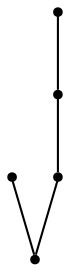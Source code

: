 graph {
  node [shape=point,comment="{\"directed\":false,\"doi\":\"10.4230/LIPIcs.GD.2024.12\",\"figure\":\"7 (1)\"}"]

  v0 [pos="1221.7615918539748,1076.3551683594173"]
  v1 [pos="1055.0489129910975,1076.3551683594173"]
  v2 [pos="988.3638796034288,1076.3551683594173"]
  v3 [pos="821.6512961342569,1076.3551683594173"]
  v4 [pos="754.9662627465882,1076.3551683594173"]

  v0 -- v1 [id="-1",pos="1221.7615918539748,1076.3551683594173 1221.7614964602694,1109.6896889163802 1205.0902381133521,1122.1901341252412 1188.4189797664349,1128.4403567296717 1171.7477214195178,1134.690579334102 1155.0764630726005,1134.690579334102 1138.4052047256835,1134.690579334102 1121.7339463787662,1134.690579334102 1105.0626880318491,1134.690579334102 1088.3914296849318,1128.4403567296717 1071.7201713380148,1122.1901341252412 1055.0489129910975,1109.6896889163802 1055.0489129910975,1076.3551683594173"]
  v2 -- v1 [id="-4",pos="988.3638796034288,1076.3551683594173 1055.0489129910975,1076.3551683594173 1055.0489129910975,1076.3551683594173 1055.0489129910975,1076.3551683594173"]
  v4 -- v3 [id="-8",pos="754.9662627465882,1076.3551683594173 821.6512961342569,1076.3551683594173 821.6512961342569,1076.3551683594173 821.6512961342569,1076.3551683594173"]
  v3 -- v2 [id="-9",pos="821.6512961342569,1076.3551683594173 821.6512961342569,1109.6896889163802 838.322554481174,1122.1901341252412 854.9938128280912,1128.4403567296717 871.6650711750085,1134.690579334102 888.3363295219257,1134.690579334102 905.0075878688428,1134.690579334102 921.67884621576,1134.690579334102 938.3501045626772,1134.690579334102 955.0213629095944,1128.4403567296717 971.6926212565115,1122.1901341252412 988.3638796034287,1109.6896889163802 988.3638796034288,1076.3551683594173"]
}